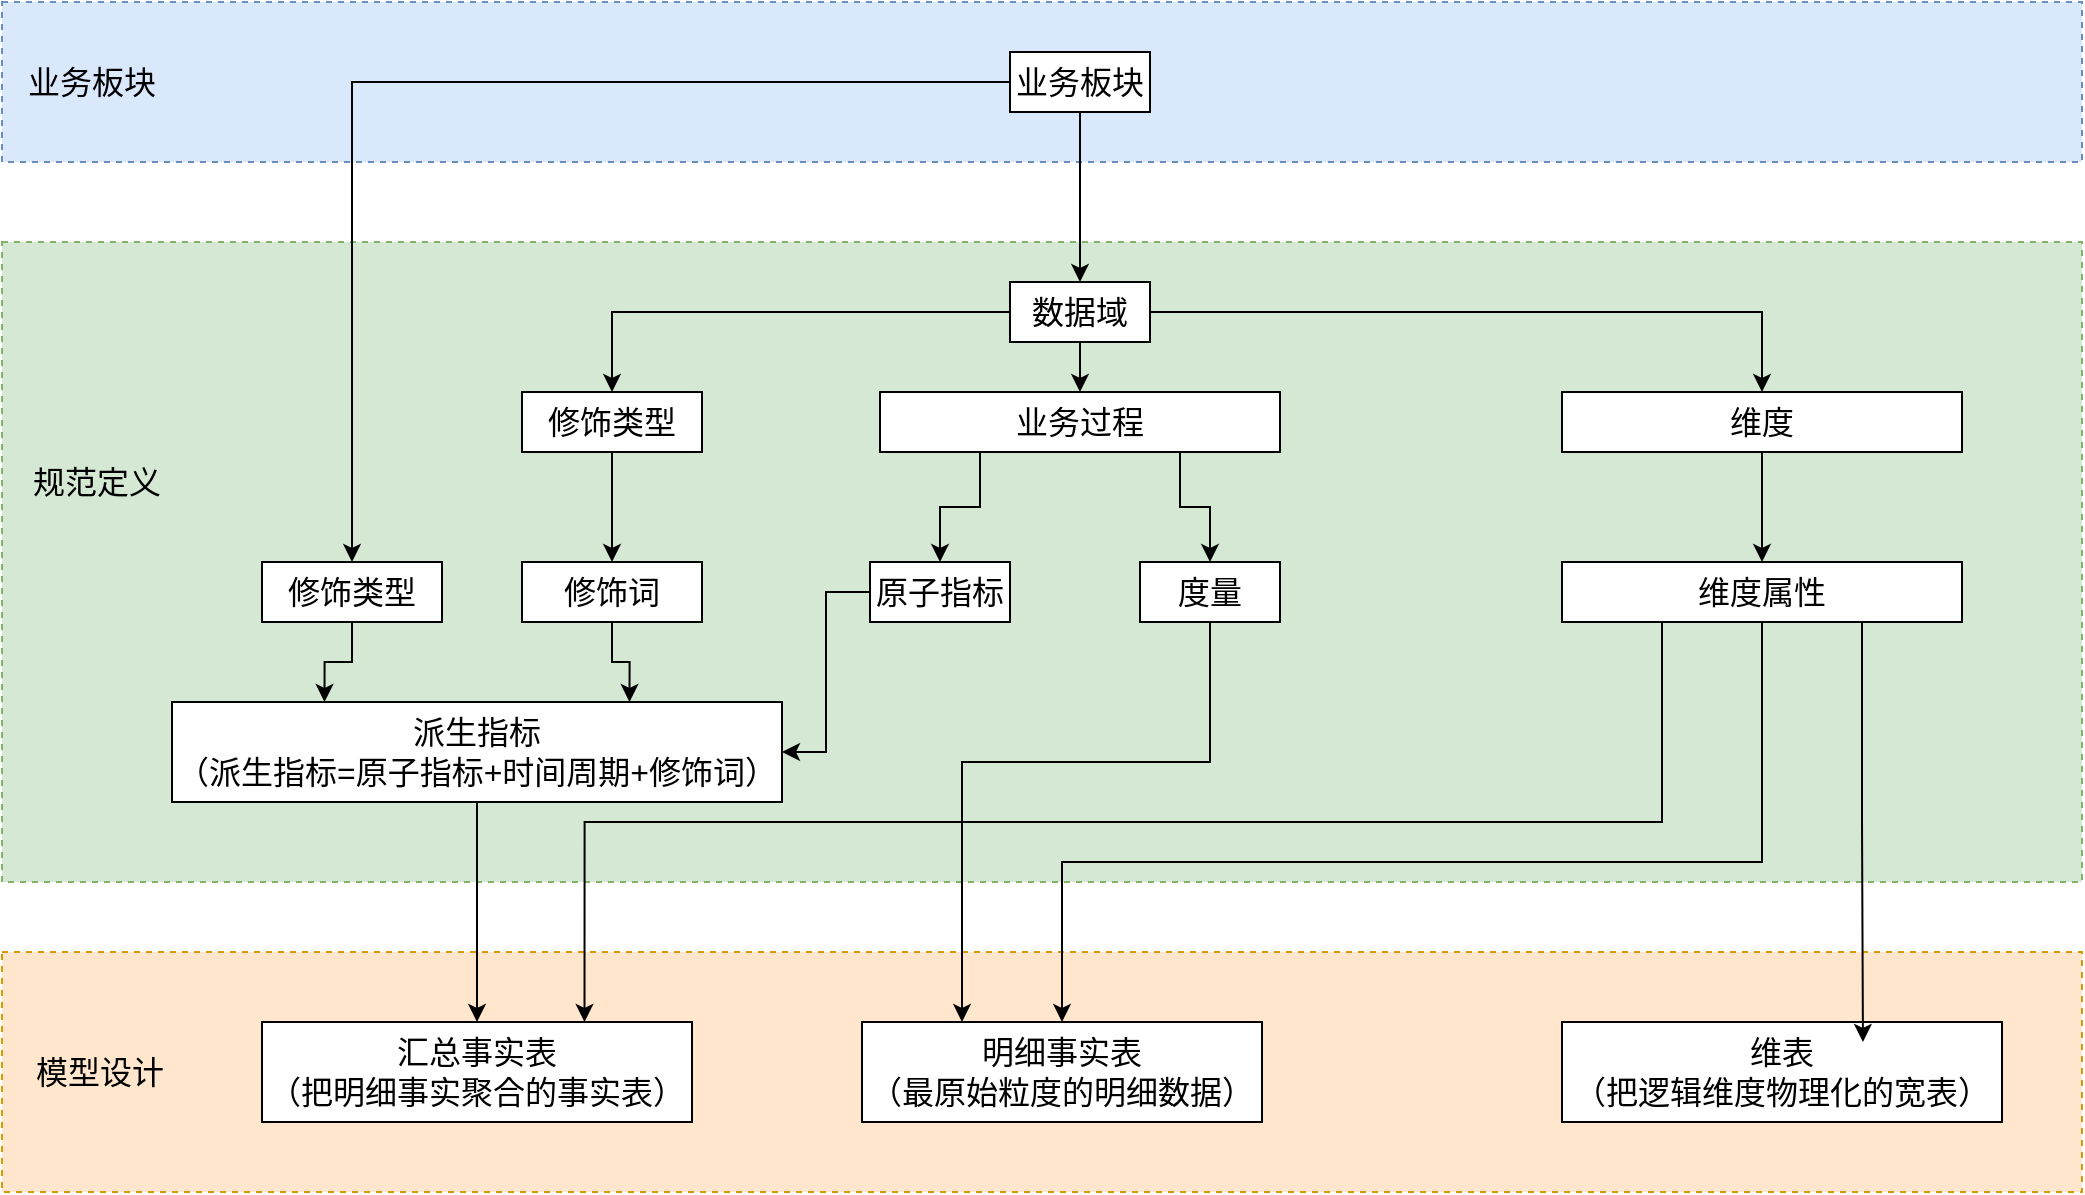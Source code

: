<mxfile version="24.7.7" pages="4">
  <diagram name="体系架构" id="jdpVXuZyCM5Cq3LaDzaF">
    <mxGraphModel dx="1148" dy="735" grid="1" gridSize="10" guides="1" tooltips="1" connect="1" arrows="1" fold="1" page="1" pageScale="1" pageWidth="827" pageHeight="1169" math="0" shadow="0">
      <root>
        <mxCell id="0" />
        <mxCell id="1" parent="0" />
        <mxCell id="6yHjge_lNyQzL8mi_DuI-4" value="" style="rounded=0;whiteSpace=wrap;html=1;dashed=1;fillColor=#d5e8d4;strokeColor=#82b366;" vertex="1" parent="1">
          <mxGeometry x="40" y="160" width="1040" height="320" as="geometry" />
        </mxCell>
        <mxCell id="6yHjge_lNyQzL8mi_DuI-1" value="" style="rounded=0;whiteSpace=wrap;html=1;dashed=1;fillColor=#dae8fc;strokeColor=#6c8ebf;" vertex="1" parent="1">
          <mxGeometry x="40" y="40" width="1040" height="80" as="geometry" />
        </mxCell>
        <mxCell id="6yHjge_lNyQzL8mi_DuI-2" value="&lt;font style=&quot;font-size: 16px;&quot;&gt;业务板块&lt;/font&gt;" style="text;html=1;align=center;verticalAlign=middle;whiteSpace=wrap;rounded=0;" vertex="1" parent="1">
          <mxGeometry x="50" y="65" width="70" height="30" as="geometry" />
        </mxCell>
        <mxCell id="6yHjge_lNyQzL8mi_DuI-24" style="edgeStyle=orthogonalEdgeStyle;rounded=0;orthogonalLoop=1;jettySize=auto;html=1;entryX=0.5;entryY=0;entryDx=0;entryDy=0;" edge="1" parent="1" source="6yHjge_lNyQzL8mi_DuI-3" target="6yHjge_lNyQzL8mi_DuI-19">
          <mxGeometry relative="1" as="geometry" />
        </mxCell>
        <mxCell id="6yHjge_lNyQzL8mi_DuI-25" value="" style="edgeStyle=orthogonalEdgeStyle;rounded=0;orthogonalLoop=1;jettySize=auto;html=1;" edge="1" parent="1" source="6yHjge_lNyQzL8mi_DuI-3" target="6yHjge_lNyQzL8mi_DuI-8">
          <mxGeometry relative="1" as="geometry" />
        </mxCell>
        <mxCell id="6yHjge_lNyQzL8mi_DuI-3" value="&lt;font style=&quot;font-size: 16px;&quot;&gt;业务板块&lt;/font&gt;" style="rounded=0;whiteSpace=wrap;html=1;" vertex="1" parent="1">
          <mxGeometry x="544" y="65" width="70" height="30" as="geometry" />
        </mxCell>
        <mxCell id="6yHjge_lNyQzL8mi_DuI-5" value="&lt;font style=&quot;font-size: 16px;&quot;&gt;规范定义&lt;/font&gt;" style="text;html=1;align=center;verticalAlign=middle;whiteSpace=wrap;rounded=0;" vertex="1" parent="1">
          <mxGeometry x="50" y="265" width="75" height="30" as="geometry" />
        </mxCell>
        <mxCell id="6yHjge_lNyQzL8mi_DuI-6" value="" style="rounded=0;whiteSpace=wrap;html=1;dashed=1;fillColor=#ffe6cc;strokeColor=#d79b00;" vertex="1" parent="1">
          <mxGeometry x="40" y="515" width="1040" height="120" as="geometry" />
        </mxCell>
        <mxCell id="6yHjge_lNyQzL8mi_DuI-7" value="&lt;font style=&quot;font-size: 16px;&quot;&gt;模型设计&lt;/font&gt;" style="text;html=1;align=center;verticalAlign=middle;whiteSpace=wrap;rounded=0;" vertex="1" parent="1">
          <mxGeometry x="53" y="560" width="72" height="30" as="geometry" />
        </mxCell>
        <mxCell id="6yHjge_lNyQzL8mi_DuI-26" style="edgeStyle=orthogonalEdgeStyle;rounded=0;orthogonalLoop=1;jettySize=auto;html=1;entryX=0.5;entryY=0;entryDx=0;entryDy=0;" edge="1" parent="1" source="6yHjge_lNyQzL8mi_DuI-8" target="6yHjge_lNyQzL8mi_DuI-18">
          <mxGeometry relative="1" as="geometry" />
        </mxCell>
        <mxCell id="6yHjge_lNyQzL8mi_DuI-27" style="edgeStyle=orthogonalEdgeStyle;rounded=0;orthogonalLoop=1;jettySize=auto;html=1;" edge="1" parent="1" source="6yHjge_lNyQzL8mi_DuI-8" target="6yHjge_lNyQzL8mi_DuI-16">
          <mxGeometry relative="1" as="geometry" />
        </mxCell>
        <mxCell id="6yHjge_lNyQzL8mi_DuI-29" style="edgeStyle=orthogonalEdgeStyle;rounded=0;orthogonalLoop=1;jettySize=auto;html=1;entryX=0.5;entryY=0;entryDx=0;entryDy=0;" edge="1" parent="1" source="6yHjge_lNyQzL8mi_DuI-8" target="6yHjge_lNyQzL8mi_DuI-9">
          <mxGeometry relative="1" as="geometry" />
        </mxCell>
        <mxCell id="6yHjge_lNyQzL8mi_DuI-8" value="&lt;font style=&quot;font-size: 16px;&quot;&gt;数据域&lt;/font&gt;" style="rounded=0;whiteSpace=wrap;html=1;" vertex="1" parent="1">
          <mxGeometry x="544" y="180" width="70" height="30" as="geometry" />
        </mxCell>
        <mxCell id="6yHjge_lNyQzL8mi_DuI-30" style="edgeStyle=orthogonalEdgeStyle;rounded=0;orthogonalLoop=1;jettySize=auto;html=1;exitX=0.25;exitY=1;exitDx=0;exitDy=0;entryX=0.5;entryY=0;entryDx=0;entryDy=0;" edge="1" parent="1" source="6yHjge_lNyQzL8mi_DuI-9" target="6yHjge_lNyQzL8mi_DuI-11">
          <mxGeometry relative="1" as="geometry" />
        </mxCell>
        <mxCell id="6yHjge_lNyQzL8mi_DuI-31" style="edgeStyle=orthogonalEdgeStyle;rounded=0;orthogonalLoop=1;jettySize=auto;html=1;exitX=0.75;exitY=1;exitDx=0;exitDy=0;entryX=0.5;entryY=0;entryDx=0;entryDy=0;" edge="1" parent="1" source="6yHjge_lNyQzL8mi_DuI-9" target="6yHjge_lNyQzL8mi_DuI-10">
          <mxGeometry relative="1" as="geometry" />
        </mxCell>
        <mxCell id="6yHjge_lNyQzL8mi_DuI-9" value="&lt;font style=&quot;font-size: 16px;&quot;&gt;业务过程&lt;/font&gt;" style="rounded=0;whiteSpace=wrap;html=1;" vertex="1" parent="1">
          <mxGeometry x="479" y="235" width="200" height="30" as="geometry" />
        </mxCell>
        <mxCell id="6yHjge_lNyQzL8mi_DuI-40" style="edgeStyle=orthogonalEdgeStyle;rounded=0;orthogonalLoop=1;jettySize=auto;html=1;entryX=0.25;entryY=0;entryDx=0;entryDy=0;" edge="1" parent="1" source="6yHjge_lNyQzL8mi_DuI-10" target="6yHjge_lNyQzL8mi_DuI-22">
          <mxGeometry relative="1" as="geometry">
            <Array as="points">
              <mxPoint x="644" y="420" />
              <mxPoint x="520" y="420" />
            </Array>
          </mxGeometry>
        </mxCell>
        <mxCell id="6yHjge_lNyQzL8mi_DuI-10" value="&lt;font style=&quot;font-size: 16px;&quot;&gt;度量&lt;/font&gt;" style="rounded=0;whiteSpace=wrap;html=1;" vertex="1" parent="1">
          <mxGeometry x="609" y="320" width="70" height="30" as="geometry" />
        </mxCell>
        <mxCell id="6yHjge_lNyQzL8mi_DuI-37" style="edgeStyle=orthogonalEdgeStyle;rounded=0;orthogonalLoop=1;jettySize=auto;html=1;entryX=1;entryY=0.5;entryDx=0;entryDy=0;" edge="1" parent="1" source="6yHjge_lNyQzL8mi_DuI-11" target="6yHjge_lNyQzL8mi_DuI-12">
          <mxGeometry relative="1" as="geometry" />
        </mxCell>
        <mxCell id="6yHjge_lNyQzL8mi_DuI-11" value="&lt;font style=&quot;font-size: 16px;&quot;&gt;原子指标&lt;/font&gt;" style="rounded=0;whiteSpace=wrap;html=1;" vertex="1" parent="1">
          <mxGeometry x="474" y="320" width="70" height="30" as="geometry" />
        </mxCell>
        <mxCell id="6yHjge_lNyQzL8mi_DuI-38" style="edgeStyle=orthogonalEdgeStyle;rounded=0;orthogonalLoop=1;jettySize=auto;html=1;entryX=0.5;entryY=0;entryDx=0;entryDy=0;" edge="1" parent="1" source="6yHjge_lNyQzL8mi_DuI-12" target="6yHjge_lNyQzL8mi_DuI-21">
          <mxGeometry relative="1" as="geometry" />
        </mxCell>
        <mxCell id="6yHjge_lNyQzL8mi_DuI-12" value="&lt;font style=&quot;font-size: 16px;&quot;&gt;派生指标&lt;/font&gt;&lt;div&gt;&lt;font style=&quot;font-size: 16px;&quot;&gt;（派生指标=原子指标+时间周期+修饰词）&lt;/font&gt;&lt;/div&gt;" style="rounded=0;whiteSpace=wrap;html=1;" vertex="1" parent="1">
          <mxGeometry x="125" y="390" width="305" height="50" as="geometry" />
        </mxCell>
        <mxCell id="6yHjge_lNyQzL8mi_DuI-32" value="" style="edgeStyle=orthogonalEdgeStyle;rounded=0;orthogonalLoop=1;jettySize=auto;html=1;" edge="1" parent="1" source="6yHjge_lNyQzL8mi_DuI-16" target="6yHjge_lNyQzL8mi_DuI-17">
          <mxGeometry relative="1" as="geometry" />
        </mxCell>
        <mxCell id="6yHjge_lNyQzL8mi_DuI-16" value="&lt;font style=&quot;font-size: 16px;&quot;&gt;维度&lt;/font&gt;" style="rounded=0;whiteSpace=wrap;html=1;" vertex="1" parent="1">
          <mxGeometry x="820" y="235" width="200" height="30" as="geometry" />
        </mxCell>
        <mxCell id="6yHjge_lNyQzL8mi_DuI-39" style="edgeStyle=orthogonalEdgeStyle;rounded=0;orthogonalLoop=1;jettySize=auto;html=1;exitX=0.25;exitY=1;exitDx=0;exitDy=0;entryX=0.75;entryY=0;entryDx=0;entryDy=0;" edge="1" parent="1" source="6yHjge_lNyQzL8mi_DuI-17" target="6yHjge_lNyQzL8mi_DuI-21">
          <mxGeometry relative="1" as="geometry" />
        </mxCell>
        <mxCell id="6yHjge_lNyQzL8mi_DuI-41" style="edgeStyle=orthogonalEdgeStyle;rounded=0;orthogonalLoop=1;jettySize=auto;html=1;entryX=0.5;entryY=0;entryDx=0;entryDy=0;" edge="1" parent="1" source="6yHjge_lNyQzL8mi_DuI-17" target="6yHjge_lNyQzL8mi_DuI-22">
          <mxGeometry relative="1" as="geometry">
            <Array as="points">
              <mxPoint x="920" y="470" />
              <mxPoint x="570" y="470" />
            </Array>
          </mxGeometry>
        </mxCell>
        <mxCell id="6yHjge_lNyQzL8mi_DuI-17" value="&lt;font style=&quot;font-size: 16px;&quot;&gt;维度属性&lt;/font&gt;" style="rounded=0;whiteSpace=wrap;html=1;" vertex="1" parent="1">
          <mxGeometry x="820" y="320" width="200" height="30" as="geometry" />
        </mxCell>
        <mxCell id="6yHjge_lNyQzL8mi_DuI-33" value="" style="edgeStyle=orthogonalEdgeStyle;rounded=0;orthogonalLoop=1;jettySize=auto;html=1;" edge="1" parent="1" source="6yHjge_lNyQzL8mi_DuI-18" target="6yHjge_lNyQzL8mi_DuI-20">
          <mxGeometry relative="1" as="geometry" />
        </mxCell>
        <mxCell id="6yHjge_lNyQzL8mi_DuI-18" value="&lt;font style=&quot;font-size: 16px;&quot;&gt;修饰类型&lt;/font&gt;" style="rounded=0;whiteSpace=wrap;html=1;" vertex="1" parent="1">
          <mxGeometry x="300" y="235" width="90" height="30" as="geometry" />
        </mxCell>
        <mxCell id="6yHjge_lNyQzL8mi_DuI-35" style="edgeStyle=orthogonalEdgeStyle;rounded=0;orthogonalLoop=1;jettySize=auto;html=1;entryX=0.25;entryY=0;entryDx=0;entryDy=0;" edge="1" parent="1" source="6yHjge_lNyQzL8mi_DuI-19" target="6yHjge_lNyQzL8mi_DuI-12">
          <mxGeometry relative="1" as="geometry" />
        </mxCell>
        <mxCell id="6yHjge_lNyQzL8mi_DuI-19" value="&lt;font style=&quot;font-size: 16px;&quot;&gt;修饰类型&lt;/font&gt;" style="rounded=0;whiteSpace=wrap;html=1;" vertex="1" parent="1">
          <mxGeometry x="170" y="320" width="90" height="30" as="geometry" />
        </mxCell>
        <mxCell id="6yHjge_lNyQzL8mi_DuI-36" style="edgeStyle=orthogonalEdgeStyle;rounded=0;orthogonalLoop=1;jettySize=auto;html=1;entryX=0.75;entryY=0;entryDx=0;entryDy=0;" edge="1" parent="1" source="6yHjge_lNyQzL8mi_DuI-20" target="6yHjge_lNyQzL8mi_DuI-12">
          <mxGeometry relative="1" as="geometry" />
        </mxCell>
        <mxCell id="6yHjge_lNyQzL8mi_DuI-20" value="&lt;font style=&quot;font-size: 16px;&quot;&gt;修饰词&lt;/font&gt;" style="rounded=0;whiteSpace=wrap;html=1;" vertex="1" parent="1">
          <mxGeometry x="300" y="320" width="90" height="30" as="geometry" />
        </mxCell>
        <mxCell id="6yHjge_lNyQzL8mi_DuI-21" value="&lt;span style=&quot;font-size: 16px;&quot;&gt;汇总事实表&lt;/span&gt;&lt;br&gt;&lt;div&gt;&lt;font style=&quot;font-size: 16px;&quot;&gt;（把明细事实聚合的事实表）&lt;/font&gt;&lt;/div&gt;" style="rounded=0;whiteSpace=wrap;html=1;" vertex="1" parent="1">
          <mxGeometry x="170" y="550" width="215" height="50" as="geometry" />
        </mxCell>
        <mxCell id="6yHjge_lNyQzL8mi_DuI-22" value="&lt;span style=&quot;font-size: 16px;&quot;&gt;明细事实表&lt;/span&gt;&lt;br&gt;&lt;div&gt;&lt;font style=&quot;font-size: 16px;&quot;&gt;（最原始粒度的明细数据）&lt;/font&gt;&lt;/div&gt;" style="rounded=0;whiteSpace=wrap;html=1;" vertex="1" parent="1">
          <mxGeometry x="470" y="550" width="200" height="50" as="geometry" />
        </mxCell>
        <mxCell id="6yHjge_lNyQzL8mi_DuI-23" value="&lt;span style=&quot;font-size: 16px;&quot;&gt;维表&lt;/span&gt;&lt;br&gt;&lt;div&gt;&lt;font style=&quot;font-size: 16px;&quot;&gt;（把逻辑维度物理化的宽表）&lt;/font&gt;&lt;/div&gt;" style="rounded=0;whiteSpace=wrap;html=1;" vertex="1" parent="1">
          <mxGeometry x="820" y="550" width="220" height="50" as="geometry" />
        </mxCell>
        <mxCell id="6yHjge_lNyQzL8mi_DuI-42" style="edgeStyle=orthogonalEdgeStyle;rounded=0;orthogonalLoop=1;jettySize=auto;html=1;exitX=0.75;exitY=1;exitDx=0;exitDy=0;entryX=0.684;entryY=0.2;entryDx=0;entryDy=0;entryPerimeter=0;" edge="1" parent="1" source="6yHjge_lNyQzL8mi_DuI-17" target="6yHjge_lNyQzL8mi_DuI-23">
          <mxGeometry relative="1" as="geometry" />
        </mxCell>
      </root>
    </mxGraphModel>
  </diagram>
  <diagram id="vbkP3ErqJVUu9EZuqzO9" name="规范定义">
    <mxGraphModel dx="2183" dy="869" grid="1" gridSize="10" guides="1" tooltips="1" connect="1" arrows="1" fold="1" page="1" pageScale="1" pageWidth="827" pageHeight="1169" math="0" shadow="0">
      <root>
        <mxCell id="0" />
        <mxCell id="1" parent="0" />
        <mxCell id="ey8NLuLDSXsiWSLNjKkf-29" value="" style="rounded=0;whiteSpace=wrap;html=1;fillColor=#f5f5f5;fontColor=#333333;strokeColor=#666666;" vertex="1" parent="1">
          <mxGeometry x="-60" y="100" width="600" height="480" as="geometry" />
        </mxCell>
        <mxCell id="ey8NLuLDSXsiWSLNjKkf-1" value="&lt;font style=&quot;font-size: 16px;&quot;&gt;逻辑结构&lt;/font&gt;" style="rounded=1;whiteSpace=wrap;html=1;" vertex="1" parent="1">
          <mxGeometry x="200" y="40" width="80" height="40" as="geometry" />
        </mxCell>
        <mxCell id="ey8NLuLDSXsiWSLNjKkf-2" value="&lt;font style=&quot;font-size: 16px;&quot;&gt;实例&lt;/font&gt;" style="rounded=1;whiteSpace=wrap;html=1;" vertex="1" parent="1">
          <mxGeometry x="920" y="40" width="80" height="40" as="geometry" />
        </mxCell>
        <mxCell id="ey8NLuLDSXsiWSLNjKkf-15" value="" style="edgeStyle=orthogonalEdgeStyle;rounded=0;orthogonalLoop=1;jettySize=auto;html=1;" edge="1" parent="1" source="ey8NLuLDSXsiWSLNjKkf-3" target="ey8NLuLDSXsiWSLNjKkf-4">
          <mxGeometry relative="1" as="geometry" />
        </mxCell>
        <mxCell id="ey8NLuLDSXsiWSLNjKkf-22" style="edgeStyle=orthogonalEdgeStyle;rounded=0;orthogonalLoop=1;jettySize=auto;html=1;entryX=0.5;entryY=0;entryDx=0;entryDy=0;" edge="1" parent="1" source="ey8NLuLDSXsiWSLNjKkf-3" target="ey8NLuLDSXsiWSLNjKkf-7">
          <mxGeometry relative="1" as="geometry" />
        </mxCell>
        <mxCell id="ey8NLuLDSXsiWSLNjKkf-3" value="&lt;font style=&quot;font-size: 16px;&quot;&gt;业务板块&lt;/font&gt;" style="rounded=1;whiteSpace=wrap;html=1;fillColor=#dae8fc;strokeColor=#6c8ebf;" vertex="1" parent="1">
          <mxGeometry x="200" y="120" width="80" height="40" as="geometry" />
        </mxCell>
        <mxCell id="ey8NLuLDSXsiWSLNjKkf-16" style="edgeStyle=orthogonalEdgeStyle;rounded=0;orthogonalLoop=1;jettySize=auto;html=1;entryX=0.5;entryY=0;entryDx=0;entryDy=0;" edge="1" parent="1" source="ey8NLuLDSXsiWSLNjKkf-4" target="ey8NLuLDSXsiWSLNjKkf-5">
          <mxGeometry relative="1" as="geometry" />
        </mxCell>
        <mxCell id="ey8NLuLDSXsiWSLNjKkf-17" style="edgeStyle=orthogonalEdgeStyle;rounded=0;orthogonalLoop=1;jettySize=auto;html=1;entryX=0.5;entryY=0;entryDx=0;entryDy=0;" edge="1" parent="1" source="ey8NLuLDSXsiWSLNjKkf-4" target="ey8NLuLDSXsiWSLNjKkf-6">
          <mxGeometry relative="1" as="geometry" />
        </mxCell>
        <mxCell id="ey8NLuLDSXsiWSLNjKkf-4" value="&lt;font style=&quot;font-size: 16px;&quot;&gt;数据域&lt;/font&gt;" style="rounded=1;whiteSpace=wrap;html=1;fillColor=#d5e8d4;strokeColor=#82b366;" vertex="1" parent="1">
          <mxGeometry x="200" y="200" width="80" height="40" as="geometry" />
        </mxCell>
        <mxCell id="ey8NLuLDSXsiWSLNjKkf-19" value="" style="edgeStyle=orthogonalEdgeStyle;rounded=0;orthogonalLoop=1;jettySize=auto;html=1;" edge="1" parent="1" source="ey8NLuLDSXsiWSLNjKkf-5" target="ey8NLuLDSXsiWSLNjKkf-8">
          <mxGeometry relative="1" as="geometry" />
        </mxCell>
        <mxCell id="ey8NLuLDSXsiWSLNjKkf-21" style="edgeStyle=orthogonalEdgeStyle;rounded=0;orthogonalLoop=1;jettySize=auto;html=1;entryX=0.5;entryY=0;entryDx=0;entryDy=0;" edge="1" parent="1" source="ey8NLuLDSXsiWSLNjKkf-5" target="ey8NLuLDSXsiWSLNjKkf-9">
          <mxGeometry relative="1" as="geometry" />
        </mxCell>
        <mxCell id="ey8NLuLDSXsiWSLNjKkf-23" style="edgeStyle=orthogonalEdgeStyle;rounded=0;orthogonalLoop=1;jettySize=auto;html=1;entryX=0.5;entryY=0;entryDx=0;entryDy=0;" edge="1" parent="1" source="ey8NLuLDSXsiWSLNjKkf-5" target="ey8NLuLDSXsiWSLNjKkf-12">
          <mxGeometry relative="1" as="geometry" />
        </mxCell>
        <mxCell id="ey8NLuLDSXsiWSLNjKkf-5" value="&lt;font style=&quot;font-size: 16px;&quot;&gt;业务过程&lt;/font&gt;" style="rounded=1;whiteSpace=wrap;html=1;fillColor=#ffe6cc;strokeColor=#d79b00;" vertex="1" parent="1">
          <mxGeometry x="80" y="280" width="80" height="40" as="geometry" />
        </mxCell>
        <mxCell id="ey8NLuLDSXsiWSLNjKkf-18" style="edgeStyle=orthogonalEdgeStyle;rounded=0;orthogonalLoop=1;jettySize=auto;html=1;entryX=0.5;entryY=0;entryDx=0;entryDy=0;" edge="1" parent="1" source="ey8NLuLDSXsiWSLNjKkf-6" target="ey8NLuLDSXsiWSLNjKkf-13">
          <mxGeometry relative="1" as="geometry" />
        </mxCell>
        <mxCell id="ey8NLuLDSXsiWSLNjKkf-6" value="&lt;font style=&quot;font-size: 16px;&quot;&gt;维度&lt;/font&gt;" style="rounded=1;whiteSpace=wrap;html=1;fillColor=#ffe6cc;strokeColor=#d79b00;" vertex="1" parent="1">
          <mxGeometry x="440" y="280" width="80" height="40" as="geometry" />
        </mxCell>
        <mxCell id="ey8NLuLDSXsiWSLNjKkf-25" style="edgeStyle=orthogonalEdgeStyle;rounded=0;orthogonalLoop=1;jettySize=auto;html=1;entryX=0;entryY=0.5;entryDx=0;entryDy=0;" edge="1" parent="1" source="ey8NLuLDSXsiWSLNjKkf-7" target="ey8NLuLDSXsiWSLNjKkf-14">
          <mxGeometry relative="1" as="geometry" />
        </mxCell>
        <mxCell id="ey8NLuLDSXsiWSLNjKkf-7" value="&lt;font style=&quot;font-size: 16px;&quot;&gt;时间周期&lt;/font&gt;" style="rounded=1;whiteSpace=wrap;html=1;fillColor=#fff2cc;strokeColor=#d6b656;" vertex="1" parent="1">
          <mxGeometry x="-40" y="440" width="80" height="40" as="geometry" />
        </mxCell>
        <mxCell id="ey8NLuLDSXsiWSLNjKkf-24" value="" style="edgeStyle=orthogonalEdgeStyle;rounded=0;orthogonalLoop=1;jettySize=auto;html=1;" edge="1" parent="1" source="ey8NLuLDSXsiWSLNjKkf-8" target="ey8NLuLDSXsiWSLNjKkf-10">
          <mxGeometry relative="1" as="geometry" />
        </mxCell>
        <mxCell id="ey8NLuLDSXsiWSLNjKkf-8" value="&lt;font style=&quot;font-size: 16px;&quot;&gt;修饰类型&lt;/font&gt;" style="rounded=1;whiteSpace=wrap;html=1;fillColor=#fff2cc;strokeColor=#d6b656;" vertex="1" parent="1">
          <mxGeometry x="80" y="360" width="80" height="40" as="geometry" />
        </mxCell>
        <mxCell id="ey8NLuLDSXsiWSLNjKkf-27" style="edgeStyle=orthogonalEdgeStyle;rounded=0;orthogonalLoop=1;jettySize=auto;html=1;entryX=1;entryY=0.5;entryDx=0;entryDy=0;" edge="1" parent="1" source="ey8NLuLDSXsiWSLNjKkf-9" target="ey8NLuLDSXsiWSLNjKkf-14">
          <mxGeometry relative="1" as="geometry" />
        </mxCell>
        <mxCell id="ey8NLuLDSXsiWSLNjKkf-9" value="&lt;font style=&quot;font-size: 16px;&quot;&gt;原子指标&lt;/font&gt;" style="rounded=1;whiteSpace=wrap;html=1;fillColor=#fff2cc;strokeColor=#d6b656;" vertex="1" parent="1">
          <mxGeometry x="200" y="440" width="80" height="40" as="geometry" />
        </mxCell>
        <mxCell id="ey8NLuLDSXsiWSLNjKkf-26" style="edgeStyle=orthogonalEdgeStyle;rounded=0;orthogonalLoop=1;jettySize=auto;html=1;entryX=0.5;entryY=0;entryDx=0;entryDy=0;" edge="1" parent="1" source="ey8NLuLDSXsiWSLNjKkf-10" target="ey8NLuLDSXsiWSLNjKkf-14">
          <mxGeometry relative="1" as="geometry" />
        </mxCell>
        <mxCell id="ey8NLuLDSXsiWSLNjKkf-10" value="&lt;font style=&quot;font-size: 16px;&quot;&gt;修饰词&lt;/font&gt;" style="rounded=1;whiteSpace=wrap;html=1;fillColor=#fff2cc;strokeColor=#d6b656;" vertex="1" parent="1">
          <mxGeometry x="80" y="440" width="80" height="40" as="geometry" />
        </mxCell>
        <mxCell id="ey8NLuLDSXsiWSLNjKkf-12" value="&lt;font style=&quot;font-size: 16px;&quot;&gt;度量&lt;/font&gt;" style="rounded=1;whiteSpace=wrap;html=1;fillColor=#fff2cc;strokeColor=#d6b656;" vertex="1" parent="1">
          <mxGeometry x="320" y="520" width="80" height="40" as="geometry" />
        </mxCell>
        <mxCell id="ey8NLuLDSXsiWSLNjKkf-13" value="&lt;font style=&quot;font-size: 16px;&quot;&gt;属性&lt;/font&gt;" style="rounded=1;whiteSpace=wrap;html=1;fillColor=#fff2cc;strokeColor=#d6b656;" vertex="1" parent="1">
          <mxGeometry x="440" y="520" width="80" height="40" as="geometry" />
        </mxCell>
        <mxCell id="ey8NLuLDSXsiWSLNjKkf-14" value="&lt;font style=&quot;font-size: 16px;&quot;&gt;派生指标&lt;/font&gt;" style="rounded=1;whiteSpace=wrap;html=1;fillColor=#f8cecc;strokeColor=#b85450;" vertex="1" parent="1">
          <mxGeometry x="130" y="520" width="80" height="40" as="geometry" />
        </mxCell>
        <mxCell id="utYuNBxv3kpYccA8H85y-25" value="" style="rounded=0;whiteSpace=wrap;html=1;fillColor=#f5f5f5;fontColor=#333333;strokeColor=#666666;" vertex="1" parent="1">
          <mxGeometry x="660" y="100" width="600" height="480" as="geometry" />
        </mxCell>
        <mxCell id="utYuNBxv3kpYccA8H85y-26" value="" style="edgeStyle=orthogonalEdgeStyle;rounded=0;orthogonalLoop=1;jettySize=auto;html=1;" edge="1" parent="1" source="utYuNBxv3kpYccA8H85y-28" target="utYuNBxv3kpYccA8H85y-31">
          <mxGeometry relative="1" as="geometry" />
        </mxCell>
        <mxCell id="utYuNBxv3kpYccA8H85y-27" style="edgeStyle=orthogonalEdgeStyle;rounded=0;orthogonalLoop=1;jettySize=auto;html=1;entryX=0.5;entryY=0;entryDx=0;entryDy=0;" edge="1" parent="1" source="utYuNBxv3kpYccA8H85y-28" target="utYuNBxv3kpYccA8H85y-39">
          <mxGeometry relative="1" as="geometry" />
        </mxCell>
        <mxCell id="utYuNBxv3kpYccA8H85y-28" value="&lt;font style=&quot;font-size: 16px;&quot;&gt;电商&lt;/font&gt;" style="rounded=1;whiteSpace=wrap;html=1;fillColor=#dae8fc;strokeColor=#6c8ebf;" vertex="1" parent="1">
          <mxGeometry x="920" y="120" width="80" height="40" as="geometry" />
        </mxCell>
        <mxCell id="utYuNBxv3kpYccA8H85y-29" style="edgeStyle=orthogonalEdgeStyle;rounded=0;orthogonalLoop=1;jettySize=auto;html=1;entryX=0.5;entryY=0;entryDx=0;entryDy=0;" edge="1" parent="1" source="utYuNBxv3kpYccA8H85y-31" target="utYuNBxv3kpYccA8H85y-35">
          <mxGeometry relative="1" as="geometry" />
        </mxCell>
        <mxCell id="utYuNBxv3kpYccA8H85y-30" style="edgeStyle=orthogonalEdgeStyle;rounded=0;orthogonalLoop=1;jettySize=auto;html=1;entryX=0.5;entryY=0;entryDx=0;entryDy=0;" edge="1" parent="1" source="utYuNBxv3kpYccA8H85y-31" target="utYuNBxv3kpYccA8H85y-37">
          <mxGeometry relative="1" as="geometry" />
        </mxCell>
        <mxCell id="utYuNBxv3kpYccA8H85y-31" value="&lt;font style=&quot;font-size: 16px;&quot;&gt;交易域&lt;/font&gt;" style="rounded=1;whiteSpace=wrap;html=1;fillColor=#d5e8d4;strokeColor=#82b366;" vertex="1" parent="1">
          <mxGeometry x="920" y="200" width="80" height="40" as="geometry" />
        </mxCell>
        <mxCell id="utYuNBxv3kpYccA8H85y-32" value="" style="edgeStyle=orthogonalEdgeStyle;rounded=0;orthogonalLoop=1;jettySize=auto;html=1;" edge="1" parent="1" source="utYuNBxv3kpYccA8H85y-35" target="utYuNBxv3kpYccA8H85y-41">
          <mxGeometry relative="1" as="geometry" />
        </mxCell>
        <mxCell id="utYuNBxv3kpYccA8H85y-33" style="edgeStyle=orthogonalEdgeStyle;rounded=0;orthogonalLoop=1;jettySize=auto;html=1;entryX=0.5;entryY=0;entryDx=0;entryDy=0;" edge="1" parent="1" source="utYuNBxv3kpYccA8H85y-35" target="utYuNBxv3kpYccA8H85y-43">
          <mxGeometry relative="1" as="geometry" />
        </mxCell>
        <mxCell id="utYuNBxv3kpYccA8H85y-34" style="edgeStyle=orthogonalEdgeStyle;rounded=0;orthogonalLoop=1;jettySize=auto;html=1;entryX=0.5;entryY=0;entryDx=0;entryDy=0;" edge="1" parent="1" source="utYuNBxv3kpYccA8H85y-35" target="utYuNBxv3kpYccA8H85y-46">
          <mxGeometry relative="1" as="geometry" />
        </mxCell>
        <mxCell id="utYuNBxv3kpYccA8H85y-35" value="&lt;font style=&quot;font-size: 16px;&quot;&gt;支付&lt;/font&gt;" style="rounded=1;whiteSpace=wrap;html=1;fillColor=#ffe6cc;strokeColor=#d79b00;" vertex="1" parent="1">
          <mxGeometry x="800" y="280" width="80" height="40" as="geometry" />
        </mxCell>
        <mxCell id="utYuNBxv3kpYccA8H85y-36" style="edgeStyle=orthogonalEdgeStyle;rounded=0;orthogonalLoop=1;jettySize=auto;html=1;entryX=0.5;entryY=0;entryDx=0;entryDy=0;" edge="1" parent="1" source="utYuNBxv3kpYccA8H85y-37" target="utYuNBxv3kpYccA8H85y-47">
          <mxGeometry relative="1" as="geometry" />
        </mxCell>
        <mxCell id="utYuNBxv3kpYccA8H85y-37" value="&lt;font style=&quot;font-size: 16px;&quot;&gt;订单&lt;/font&gt;" style="rounded=1;whiteSpace=wrap;html=1;fillColor=#ffe6cc;strokeColor=#d79b00;" vertex="1" parent="1">
          <mxGeometry x="1160" y="280" width="80" height="40" as="geometry" />
        </mxCell>
        <mxCell id="utYuNBxv3kpYccA8H85y-38" style="edgeStyle=orthogonalEdgeStyle;rounded=0;orthogonalLoop=1;jettySize=auto;html=1;entryX=0;entryY=0.5;entryDx=0;entryDy=0;" edge="1" parent="1" source="utYuNBxv3kpYccA8H85y-39" target="utYuNBxv3kpYccA8H85y-48">
          <mxGeometry relative="1" as="geometry" />
        </mxCell>
        <mxCell id="utYuNBxv3kpYccA8H85y-39" value="&lt;font style=&quot;font-size: 16px;&quot;&gt;最近一天&lt;/font&gt;" style="rounded=1;whiteSpace=wrap;html=1;fillColor=#fff2cc;strokeColor=#d6b656;" vertex="1" parent="1">
          <mxGeometry x="680" y="440" width="80" height="40" as="geometry" />
        </mxCell>
        <mxCell id="utYuNBxv3kpYccA8H85y-40" value="" style="edgeStyle=orthogonalEdgeStyle;rounded=0;orthogonalLoop=1;jettySize=auto;html=1;" edge="1" parent="1" source="utYuNBxv3kpYccA8H85y-41" target="utYuNBxv3kpYccA8H85y-45">
          <mxGeometry relative="1" as="geometry" />
        </mxCell>
        <mxCell id="utYuNBxv3kpYccA8H85y-41" value="&lt;font style=&quot;font-size: 16px;&quot;&gt;支付方式&lt;/font&gt;" style="rounded=1;whiteSpace=wrap;html=1;fillColor=#fff2cc;strokeColor=#d6b656;" vertex="1" parent="1">
          <mxGeometry x="800" y="360" width="80" height="40" as="geometry" />
        </mxCell>
        <mxCell id="utYuNBxv3kpYccA8H85y-42" style="edgeStyle=orthogonalEdgeStyle;rounded=0;orthogonalLoop=1;jettySize=auto;html=1;entryX=1;entryY=0.5;entryDx=0;entryDy=0;" edge="1" parent="1" source="utYuNBxv3kpYccA8H85y-43" target="utYuNBxv3kpYccA8H85y-48">
          <mxGeometry relative="1" as="geometry" />
        </mxCell>
        <mxCell id="utYuNBxv3kpYccA8H85y-43" value="&lt;font style=&quot;font-size: 16px;&quot;&gt;支付金额&lt;/font&gt;" style="rounded=1;whiteSpace=wrap;html=1;fillColor=#fff2cc;strokeColor=#d6b656;" vertex="1" parent="1">
          <mxGeometry x="920" y="440" width="80" height="40" as="geometry" />
        </mxCell>
        <mxCell id="utYuNBxv3kpYccA8H85y-44" style="edgeStyle=orthogonalEdgeStyle;rounded=0;orthogonalLoop=1;jettySize=auto;html=1;entryX=0.5;entryY=0;entryDx=0;entryDy=0;" edge="1" parent="1" source="utYuNBxv3kpYccA8H85y-45" target="utYuNBxv3kpYccA8H85y-48">
          <mxGeometry relative="1" as="geometry" />
        </mxCell>
        <mxCell id="utYuNBxv3kpYccA8H85y-45" value="&lt;font style=&quot;font-size: 16px;&quot;&gt;花呗&lt;/font&gt;" style="rounded=1;whiteSpace=wrap;html=1;fillColor=#fff2cc;strokeColor=#d6b656;" vertex="1" parent="1">
          <mxGeometry x="800" y="440" width="80" height="40" as="geometry" />
        </mxCell>
        <mxCell id="utYuNBxv3kpYccA8H85y-46" value="&lt;font style=&quot;font-size: 16px;&quot;&gt;支付金额&lt;/font&gt;" style="rounded=1;whiteSpace=wrap;html=1;fillColor=#fff2cc;strokeColor=#d6b656;" vertex="1" parent="1">
          <mxGeometry x="1040" y="520" width="80" height="40" as="geometry" />
        </mxCell>
        <mxCell id="utYuNBxv3kpYccA8H85y-47" value="&lt;font style=&quot;font-size: 16px;&quot;&gt;订单ID&lt;/font&gt;&lt;div&gt;&lt;font style=&quot;font-size: 16px;&quot;&gt;创建时间&lt;/font&gt;&lt;/div&gt;" style="rounded=1;whiteSpace=wrap;html=1;fillColor=#fff2cc;strokeColor=#d6b656;" vertex="1" parent="1">
          <mxGeometry x="1160" y="520" width="80" height="40" as="geometry" />
        </mxCell>
        <mxCell id="utYuNBxv3kpYccA8H85y-48" value="&lt;font style=&quot;font-size: 16px;&quot;&gt;最近一天通过花呗支付的总金额&lt;/font&gt;" style="rounded=1;whiteSpace=wrap;html=1;fillColor=#f8cecc;strokeColor=#b85450;" vertex="1" parent="1">
          <mxGeometry x="750" y="520" width="180" height="40" as="geometry" />
        </mxCell>
      </root>
    </mxGraphModel>
  </diagram>
  <diagram id="BJOXJmYjqUFFuvA1TYGn" name="模型层次与模型架构">
    <mxGraphModel dx="1148" dy="1904" grid="1" gridSize="10" guides="1" tooltips="1" connect="1" arrows="1" fold="1" page="1" pageScale="1" pageWidth="827" pageHeight="1169" math="0" shadow="0">
      <root>
        <mxCell id="0" />
        <mxCell id="1" parent="0" />
        <mxCell id="1Z4CPkbeKyMbECcbjiDG-1" value="&lt;font style=&quot;font-size: 16px;&quot;&gt;应用数据层（ADS）&lt;/font&gt;&lt;div style=&quot;font-size: 16px;&quot;&gt;&lt;font style=&quot;font-size: 16px;&quot;&gt;个性化指标加工&lt;/font&gt;&lt;/div&gt;&lt;div style=&quot;font-size: 16px;&quot;&gt;&lt;font style=&quot;font-size: 16px;&quot;&gt;基于应用的组装&lt;/font&gt;&lt;/div&gt;" style="rounded=0;whiteSpace=wrap;html=1;fillColor=#dae8fc;strokeColor=#6c8ebf;" vertex="1" parent="1">
          <mxGeometry x="40" y="40" width="200" height="80" as="geometry" />
        </mxCell>
        <mxCell id="1Z4CPkbeKyMbECcbjiDG-6" value="" style="edgeStyle=orthogonalEdgeStyle;rounded=0;orthogonalLoop=1;jettySize=auto;html=1;" edge="1" parent="1" source="1Z4CPkbeKyMbECcbjiDG-2" target="1Z4CPkbeKyMbECcbjiDG-1">
          <mxGeometry relative="1" as="geometry" />
        </mxCell>
        <mxCell id="1Z4CPkbeKyMbECcbjiDG-2" value="&lt;font style=&quot;font-size: 16px;&quot;&gt;公共维度模型层（CDM）&lt;/font&gt;&lt;div style=&quot;font-size: 16px;&quot;&gt;&lt;font style=&quot;font-size: 16px;&quot;&gt;明细数据层（DWD）&lt;/font&gt;&lt;/div&gt;&lt;div style=&quot;font-size: 16px;&quot;&gt;&lt;font style=&quot;font-size: 16px;&quot;&gt;汇总数据层（DWS）&lt;/font&gt;&lt;/div&gt;&lt;div style=&quot;font-size: 16px;&quot;&gt;&lt;font style=&quot;font-size: 16px;&quot;&gt;维度层（DIM）&lt;/font&gt;&lt;/div&gt;" style="rounded=0;whiteSpace=wrap;html=1;fillColor=#d5e8d4;strokeColor=#82b366;" vertex="1" parent="1">
          <mxGeometry x="40" y="200" width="200" height="80" as="geometry" />
        </mxCell>
        <mxCell id="1Z4CPkbeKyMbECcbjiDG-5" value="" style="edgeStyle=orthogonalEdgeStyle;rounded=0;orthogonalLoop=1;jettySize=auto;html=1;" edge="1" parent="1" source="1Z4CPkbeKyMbECcbjiDG-3" target="1Z4CPkbeKyMbECcbjiDG-2">
          <mxGeometry relative="1" as="geometry" />
        </mxCell>
        <mxCell id="1Z4CPkbeKyMbECcbjiDG-3" value="&lt;font style=&quot;font-size: 16px;&quot;&gt;操作层（ADS）&lt;/font&gt;&lt;div style=&quot;font-size: 16px;&quot;&gt;&lt;font style=&quot;font-size: 16px;&quot;&gt;数据同步、清洗&lt;/font&gt;&lt;/div&gt;&lt;div style=&quot;font-size: 16px;&quot;&gt;&lt;font style=&quot;font-size: 16px;&quot;&gt;保存历史&lt;/font&gt;&lt;/div&gt;" style="rounded=0;whiteSpace=wrap;html=1;fillColor=#ffe6cc;strokeColor=#d79b00;" vertex="1" parent="1">
          <mxGeometry x="40" y="360" width="200" height="80" as="geometry" />
        </mxCell>
        <mxCell id="1Z4CPkbeKyMbECcbjiDG-4" value="&lt;font style=&quot;font-size: 16px;&quot;&gt;模型层次&lt;/font&gt;" style="text;html=1;align=center;verticalAlign=middle;resizable=0;points=[];autosize=1;strokeColor=none;fillColor=none;" vertex="1" parent="1">
          <mxGeometry x="95" y="-30" width="90" height="30" as="geometry" />
        </mxCell>
        <mxCell id="1Z4CPkbeKyMbECcbjiDG-7" value="&lt;font style=&quot;font-size: 16px;&quot;&gt;模型架构&lt;/font&gt;" style="text;html=1;align=center;verticalAlign=middle;resizable=0;points=[];autosize=1;strokeColor=none;fillColor=none;" vertex="1" parent="1">
          <mxGeometry x="765" y="-30" width="90" height="30" as="geometry" />
        </mxCell>
        <mxCell id="1Z4CPkbeKyMbECcbjiDG-26" value="" style="edgeStyle=orthogonalEdgeStyle;rounded=0;orthogonalLoop=1;jettySize=auto;html=1;" edge="1" parent="1" source="1Z4CPkbeKyMbECcbjiDG-8" target="1Z4CPkbeKyMbECcbjiDG-9">
          <mxGeometry relative="1" as="geometry" />
        </mxCell>
        <mxCell id="1Z4CPkbeKyMbECcbjiDG-8" value="&lt;font style=&quot;font-size: 16px;&quot;&gt;业务数据&lt;/font&gt;&lt;div style=&quot;font-size: 16px;&quot;&gt;&lt;font style=&quot;font-size: 16px;&quot;&gt;日志数据&lt;/font&gt;&lt;/div&gt;" style="rounded=0;whiteSpace=wrap;html=1;dashed=1;fillColor=#f5f5f5;fontColor=#333333;strokeColor=#666666;" vertex="1" parent="1">
          <mxGeometry x="400" y="40" width="80" height="360" as="geometry" />
        </mxCell>
        <mxCell id="1Z4CPkbeKyMbECcbjiDG-28" style="edgeStyle=orthogonalEdgeStyle;rounded=0;orthogonalLoop=1;jettySize=auto;html=1;entryX=0;entryY=0.5;entryDx=0;entryDy=0;" edge="1" parent="1" source="1Z4CPkbeKyMbECcbjiDG-9" target="1Z4CPkbeKyMbECcbjiDG-11">
          <mxGeometry relative="1" as="geometry" />
        </mxCell>
        <mxCell id="1Z4CPkbeKyMbECcbjiDG-29" style="edgeStyle=orthogonalEdgeStyle;rounded=0;orthogonalLoop=1;jettySize=auto;html=1;entryX=0.25;entryY=0;entryDx=0;entryDy=0;" edge="1" parent="1" source="1Z4CPkbeKyMbECcbjiDG-9" target="1Z4CPkbeKyMbECcbjiDG-24">
          <mxGeometry relative="1" as="geometry" />
        </mxCell>
        <mxCell id="1Z4CPkbeKyMbECcbjiDG-9" value="&lt;font style=&quot;font-size: 16px;&quot;&gt;业务数据&lt;/font&gt;&lt;div style=&quot;font-size: 16px;&quot;&gt;&lt;font style=&quot;font-size: 16px;&quot;&gt;日志数据&lt;/font&gt;&lt;/div&gt;" style="rounded=0;whiteSpace=wrap;html=1;dashed=1;fillColor=#dae8fc;strokeColor=#6c8ebf;" vertex="1" parent="1">
          <mxGeometry x="560" y="40" width="80" height="360" as="geometry" />
        </mxCell>
        <mxCell id="1Z4CPkbeKyMbECcbjiDG-10" value="&lt;font style=&quot;font-size: 16px;&quot;&gt;ODS&lt;/font&gt;" style="text;html=1;align=center;verticalAlign=middle;resizable=0;points=[];autosize=1;strokeColor=none;fillColor=none;" vertex="1" parent="1">
          <mxGeometry x="570" y="10" width="60" height="30" as="geometry" />
        </mxCell>
        <mxCell id="1Z4CPkbeKyMbECcbjiDG-30" style="edgeStyle=orthogonalEdgeStyle;rounded=0;orthogonalLoop=1;jettySize=auto;html=1;exitX=0.25;exitY=1;exitDx=0;exitDy=0;entryX=0.75;entryY=0;entryDx=0;entryDy=0;" edge="1" parent="1" source="1Z4CPkbeKyMbECcbjiDG-11" target="1Z4CPkbeKyMbECcbjiDG-24">
          <mxGeometry relative="1" as="geometry" />
        </mxCell>
        <mxCell id="1Z4CPkbeKyMbECcbjiDG-31" style="edgeStyle=orthogonalEdgeStyle;rounded=0;orthogonalLoop=1;jettySize=auto;html=1;entryX=0.5;entryY=0;entryDx=0;entryDy=0;" edge="1" parent="1" source="1Z4CPkbeKyMbECcbjiDG-11" target="1Z4CPkbeKyMbECcbjiDG-25">
          <mxGeometry relative="1" as="geometry" />
        </mxCell>
        <mxCell id="1Z4CPkbeKyMbECcbjiDG-11" value="" style="rounded=0;whiteSpace=wrap;html=1;dashed=1;fillColor=#d5e8d4;strokeColor=#82b366;" vertex="1" parent="1">
          <mxGeometry x="720" y="40" width="360" height="360" as="geometry" />
        </mxCell>
        <mxCell id="1Z4CPkbeKyMbECcbjiDG-12" value="&lt;font style=&quot;font-size: 16px;&quot;&gt;CDM&lt;/font&gt;" style="text;html=1;align=center;verticalAlign=middle;resizable=0;points=[];autosize=1;strokeColor=none;fillColor=none;" vertex="1" parent="1">
          <mxGeometry x="870" y="10" width="60" height="30" as="geometry" />
        </mxCell>
        <mxCell id="1Z4CPkbeKyMbECcbjiDG-13" value="&lt;font style=&quot;font-size: 16px;&quot;&gt;公共维表&lt;/font&gt;" style="rounded=0;whiteSpace=wrap;html=1;fillColor=#f8cecc;strokeColor=#b85450;" vertex="1" parent="1">
          <mxGeometry x="740" y="310" width="320" height="60" as="geometry" />
        </mxCell>
        <mxCell id="1Z4CPkbeKyMbECcbjiDG-14" value="" style="rounded=0;whiteSpace=wrap;html=1;fillColor=#ffe6cc;strokeColor=#d79b00;" vertex="1" parent="1">
          <mxGeometry x="740" y="80" width="140" height="200" as="geometry" />
        </mxCell>
        <mxCell id="1Z4CPkbeKyMbECcbjiDG-15" value="" style="rounded=0;whiteSpace=wrap;html=1;fillColor=#fff2cc;strokeColor=#d6b656;" vertex="1" parent="1">
          <mxGeometry x="920" y="80" width="140" height="200" as="geometry" />
        </mxCell>
        <mxCell id="1Z4CPkbeKyMbECcbjiDG-16" value="&lt;font style=&quot;font-size: 14px;&quot;&gt;明细宽表层&lt;/font&gt;&lt;div style=&quot;font-size: 14px;&quot;&gt;&lt;font style=&quot;font-size: 14px;&quot;&gt;面向业务过程建模&lt;/font&gt;&lt;/div&gt;" style="text;html=1;align=center;verticalAlign=middle;whiteSpace=wrap;rounded=0;" vertex="1" parent="1">
          <mxGeometry x="750" y="80" width="120" height="40" as="geometry" />
        </mxCell>
        <mxCell id="1Z4CPkbeKyMbECcbjiDG-17" value="&lt;font style=&quot;font-size: 14px;&quot;&gt;公共汇总宽表层&lt;/font&gt;&lt;div style=&quot;font-size: 14px;&quot;&gt;&lt;font style=&quot;font-size: 14px;&quot;&gt;面向分析主题建模&lt;/font&gt;&lt;/div&gt;" style="text;html=1;align=center;verticalAlign=middle;whiteSpace=wrap;rounded=0;" vertex="1" parent="1">
          <mxGeometry x="930" y="80" width="120" height="40" as="geometry" />
        </mxCell>
        <mxCell id="1Z4CPkbeKyMbECcbjiDG-18" value="&lt;font style=&quot;font-size: 16px;&quot;&gt;事务型事实宽表&lt;/font&gt;" style="rounded=1;whiteSpace=wrap;html=1;fillColor=#e1d5e7;strokeColor=#9673a6;" vertex="1" parent="1">
          <mxGeometry x="750" y="130" width="120" height="40" as="geometry" />
        </mxCell>
        <mxCell id="1Z4CPkbeKyMbECcbjiDG-19" value="&lt;font style=&quot;font-size: 16px;&quot;&gt;周期性快照事实宽表&lt;/font&gt;" style="rounded=1;whiteSpace=wrap;html=1;fillColor=#e1d5e7;strokeColor=#9673a6;" vertex="1" parent="1">
          <mxGeometry x="750" y="180" width="120" height="40" as="geometry" />
        </mxCell>
        <mxCell id="1Z4CPkbeKyMbECcbjiDG-20" value="&lt;font style=&quot;font-size: 16px;&quot;&gt;累计快照事实宽表&lt;/font&gt;" style="rounded=1;whiteSpace=wrap;html=1;fillColor=#e1d5e7;strokeColor=#9673a6;" vertex="1" parent="1">
          <mxGeometry x="750" y="230" width="120" height="40" as="geometry" />
        </mxCell>
        <mxCell id="1Z4CPkbeKyMbECcbjiDG-21" value="&lt;font style=&quot;font-size: 16px;&quot;&gt;交易域&lt;/font&gt;" style="rounded=1;whiteSpace=wrap;html=1;fillColor=#60a917;fontColor=#ffffff;strokeColor=#2D7600;" vertex="1" parent="1">
          <mxGeometry x="930" y="130" width="120" height="40" as="geometry" />
        </mxCell>
        <mxCell id="1Z4CPkbeKyMbECcbjiDG-22" value="&lt;font style=&quot;font-size: 16px;&quot;&gt;用户域&lt;/font&gt;" style="rounded=1;whiteSpace=wrap;html=1;fillColor=#60a917;fontColor=#ffffff;strokeColor=#2D7600;" vertex="1" parent="1">
          <mxGeometry x="930" y="180" width="120" height="40" as="geometry" />
        </mxCell>
        <mxCell id="1Z4CPkbeKyMbECcbjiDG-23" value="&lt;font style=&quot;font-size: 16px;&quot;&gt;流量域&lt;/font&gt;" style="rounded=1;whiteSpace=wrap;html=1;fillColor=#60a917;fontColor=#ffffff;strokeColor=#2D7600;" vertex="1" parent="1">
          <mxGeometry x="930" y="230" width="120" height="40" as="geometry" />
        </mxCell>
        <mxCell id="1Z4CPkbeKyMbECcbjiDG-24" value="&lt;font style=&quot;font-size: 16px;&quot;&gt;个性化分析与取数&lt;/font&gt;" style="rounded=0;whiteSpace=wrap;html=1;fillColor=#008a00;fontColor=#ffffff;strokeColor=#005700;" vertex="1" parent="1">
          <mxGeometry x="560" y="440" width="240" height="60" as="geometry" />
        </mxCell>
        <mxCell id="1Z4CPkbeKyMbECcbjiDG-25" value="&lt;font style=&quot;font-size: 16px;&quot;&gt;数据应用层&lt;/font&gt;" style="rounded=0;whiteSpace=wrap;html=1;fillColor=#008a00;fontColor=#ffffff;strokeColor=#005700;" vertex="1" parent="1">
          <mxGeometry x="840" y="440" width="240" height="60" as="geometry" />
        </mxCell>
      </root>
    </mxGraphModel>
  </diagram>
  <diagram id="I7pb-zZLhL55f5aUsDrr" name="onedata实施过程">
    <mxGraphModel dx="746" dy="478" grid="1" gridSize="10" guides="1" tooltips="1" connect="1" arrows="1" fold="1" page="1" pageScale="1" pageWidth="827" pageHeight="1169" math="0" shadow="0">
      <root>
        <mxCell id="0" />
        <mxCell id="1" parent="0" />
        <mxCell id="RBoS_K3Dezz_Sx_lAtJO-1" value="&lt;font style=&quot;font-size: 16px;&quot;&gt;业务调研：需要对业务系统的业务进行了解&lt;/font&gt;&lt;div style=&quot;font-size: 16px;&quot;&gt;&lt;font style=&quot;font-size: 16px;&quot;&gt;需求调研：收集分析师运营人员对数据或者报表的需求&lt;/font&gt;&lt;/div&gt;" style="rounded=0;whiteSpace=wrap;html=1;" vertex="1" parent="1">
          <mxGeometry x="240" y="80" width="400" height="60" as="geometry" />
        </mxCell>
        <mxCell id="RBoS_K3Dezz_Sx_lAtJO-2" value="&lt;font style=&quot;font-size: 16px;&quot;&gt;数据调研&lt;/font&gt;" style="text;html=1;align=center;verticalAlign=middle;whiteSpace=wrap;rounded=0;" vertex="1" parent="1">
          <mxGeometry x="405" y="50" width="70" height="30" as="geometry" />
        </mxCell>
      </root>
    </mxGraphModel>
  </diagram>
</mxfile>

